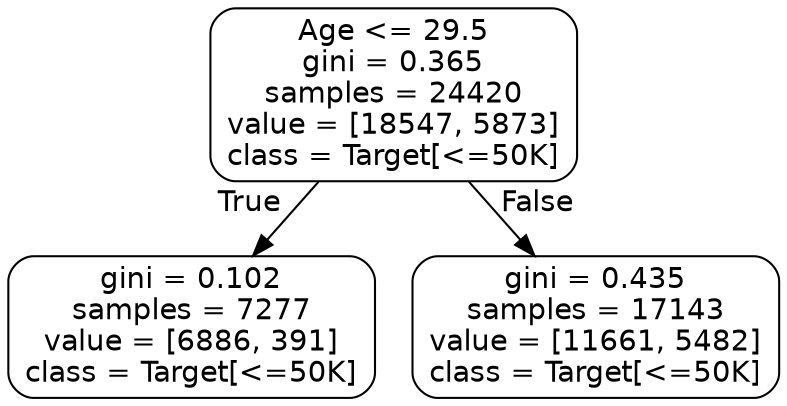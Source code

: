 digraph Tree {
node [shape=box, style="rounded", color="black", fontname=helvetica] ;
edge [fontname=helvetica] ;
0 [label="Age <= 29.5\ngini = 0.365\nsamples = 24420\nvalue = [18547, 5873]\nclass = Target[<=50K]"] ;
1 [label="gini = 0.102\nsamples = 7277\nvalue = [6886, 391]\nclass = Target[<=50K]"] ;
0 -> 1 [labeldistance=2.5, labelangle=45, headlabel="True"] ;
2 [label="gini = 0.435\nsamples = 17143\nvalue = [11661, 5482]\nclass = Target[<=50K]"] ;
0 -> 2 [labeldistance=2.5, labelangle=-45, headlabel="False"] ;
}